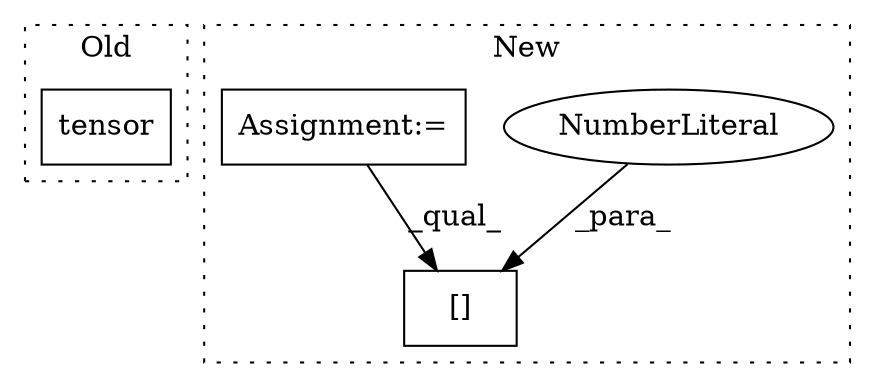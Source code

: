 digraph G {
subgraph cluster0 {
1 [label="tensor" a="32" s="1881,1920" l="7,1" shape="box"];
label = "Old";
style="dotted";
}
subgraph cluster1 {
2 [label="[]" a="2" s="2555,2599" l="43,1" shape="box"];
3 [label="NumberLiteral" a="34" s="2598" l="1" shape="ellipse"];
4 [label="Assignment:=" a="7" s="2310" l="1" shape="box"];
label = "New";
style="dotted";
}
3 -> 2 [label="_para_"];
4 -> 2 [label="_qual_"];
}